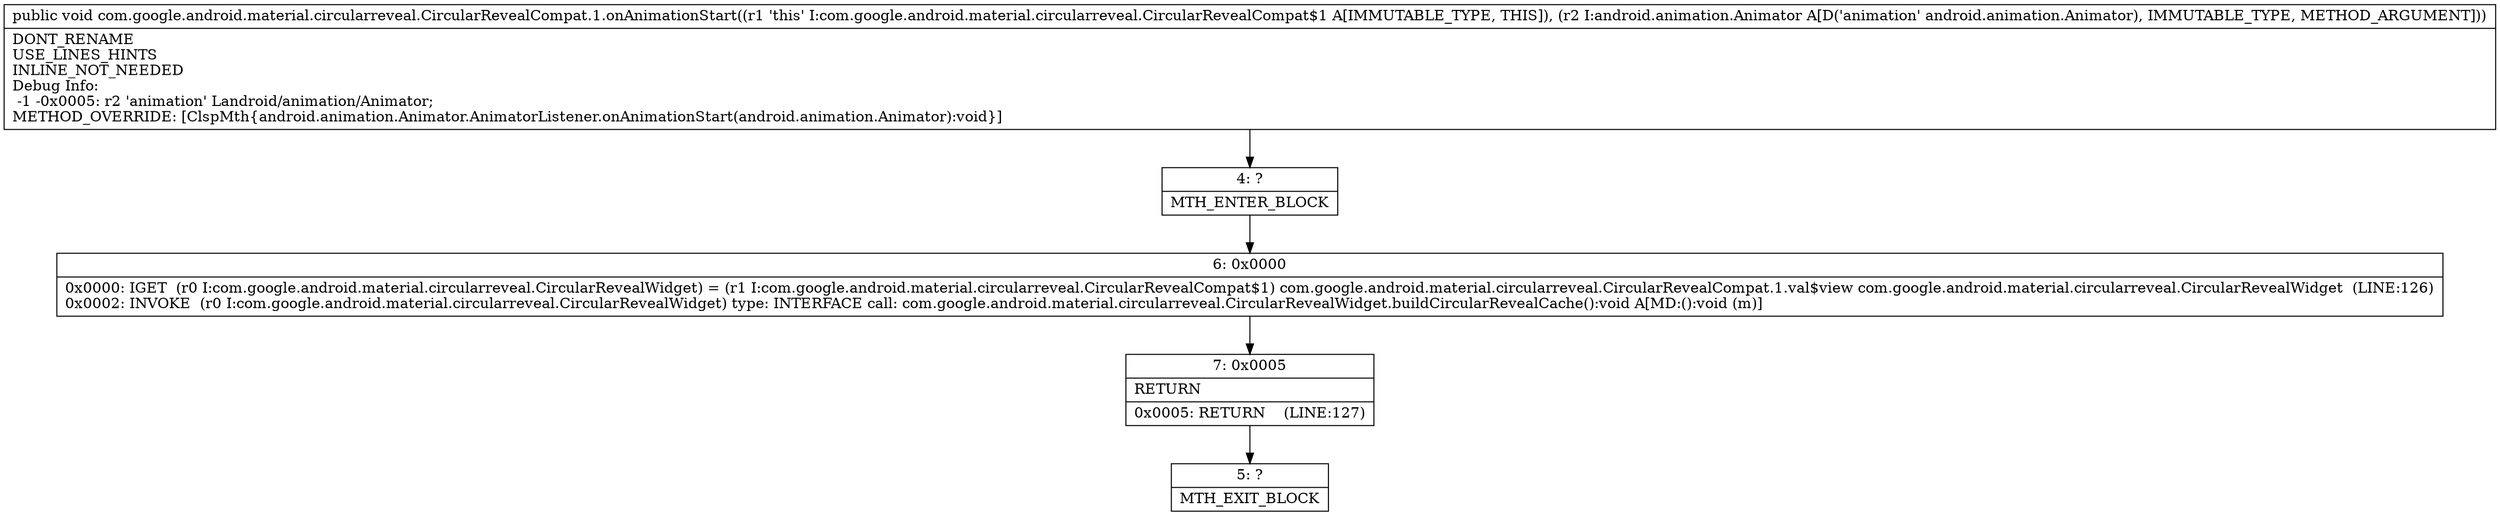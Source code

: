 digraph "CFG forcom.google.android.material.circularreveal.CircularRevealCompat.1.onAnimationStart(Landroid\/animation\/Animator;)V" {
Node_4 [shape=record,label="{4\:\ ?|MTH_ENTER_BLOCK\l}"];
Node_6 [shape=record,label="{6\:\ 0x0000|0x0000: IGET  (r0 I:com.google.android.material.circularreveal.CircularRevealWidget) = (r1 I:com.google.android.material.circularreveal.CircularRevealCompat$1) com.google.android.material.circularreveal.CircularRevealCompat.1.val$view com.google.android.material.circularreveal.CircularRevealWidget  (LINE:126)\l0x0002: INVOKE  (r0 I:com.google.android.material.circularreveal.CircularRevealWidget) type: INTERFACE call: com.google.android.material.circularreveal.CircularRevealWidget.buildCircularRevealCache():void A[MD:():void (m)]\l}"];
Node_7 [shape=record,label="{7\:\ 0x0005|RETURN\l|0x0005: RETURN    (LINE:127)\l}"];
Node_5 [shape=record,label="{5\:\ ?|MTH_EXIT_BLOCK\l}"];
MethodNode[shape=record,label="{public void com.google.android.material.circularreveal.CircularRevealCompat.1.onAnimationStart((r1 'this' I:com.google.android.material.circularreveal.CircularRevealCompat$1 A[IMMUTABLE_TYPE, THIS]), (r2 I:android.animation.Animator A[D('animation' android.animation.Animator), IMMUTABLE_TYPE, METHOD_ARGUMENT]))  | DONT_RENAME\lUSE_LINES_HINTS\lINLINE_NOT_NEEDED\lDebug Info:\l  \-1 \-0x0005: r2 'animation' Landroid\/animation\/Animator;\lMETHOD_OVERRIDE: [ClspMth\{android.animation.Animator.AnimatorListener.onAnimationStart(android.animation.Animator):void\}]\l}"];
MethodNode -> Node_4;Node_4 -> Node_6;
Node_6 -> Node_7;
Node_7 -> Node_5;
}

